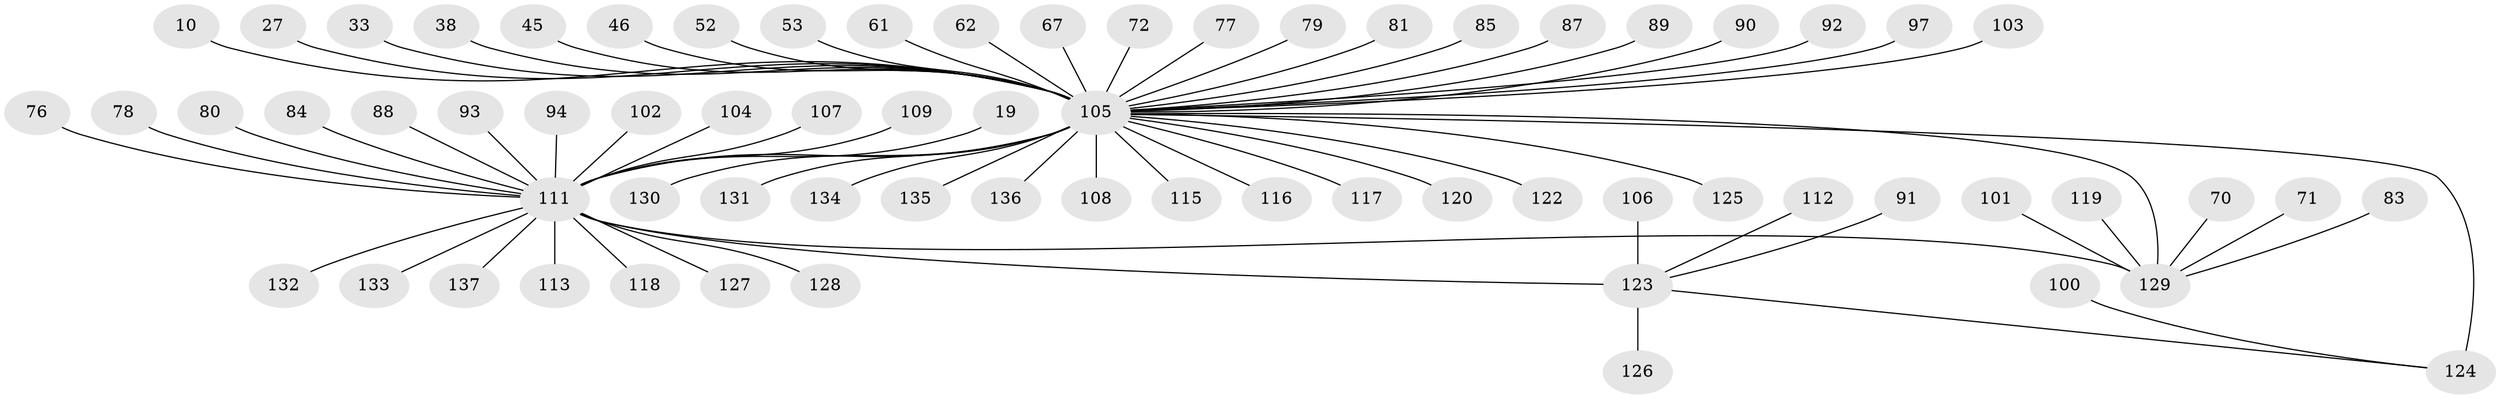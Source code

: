 // original degree distribution, {19: 0.0072992700729927005, 21: 0.0072992700729927005, 1: 0.5766423357664233, 17: 0.0072992700729927005, 4: 0.029197080291970802, 6: 0.0072992700729927005, 2: 0.20437956204379562, 5: 0.021897810218978103, 3: 0.10948905109489052, 7: 0.029197080291970802}
// Generated by graph-tools (version 1.1) at 2025/48/03/09/25 04:48:13]
// undirected, 68 vertices, 69 edges
graph export_dot {
graph [start="1"]
  node [color=gray90,style=filled];
  10;
  19;
  27 [super="+26"];
  33;
  38;
  45;
  46;
  52;
  53 [super="+7"];
  61;
  62;
  67;
  70;
  71;
  72 [super="+25"];
  76 [super="+8"];
  77 [super="+57"];
  78;
  79;
  80;
  81;
  83;
  84;
  85;
  87;
  88;
  89;
  90;
  91;
  92;
  93;
  94;
  97 [super="+56"];
  100;
  101;
  102;
  103 [super="+31"];
  104 [super="+96"];
  105 [super="+64+43+44+51"];
  106;
  107;
  108;
  109;
  111 [super="+12+74"];
  112;
  113 [super="+95+98"];
  115;
  116;
  117;
  118;
  119;
  120;
  122 [super="+48+99"];
  123 [super="+65+60+63+68+110"];
  124 [super="+75+114"];
  125;
  126;
  127;
  128;
  129 [super="+121+69"];
  130;
  131;
  132;
  133;
  134;
  135;
  136 [super="+36"];
  137 [super="+22+34"];
  10 -- 105;
  19 -- 111;
  27 -- 105;
  33 -- 105;
  38 -- 105;
  45 -- 105;
  46 -- 105;
  52 -- 105;
  53 -- 105;
  61 -- 105;
  62 -- 105;
  67 -- 105;
  70 -- 129;
  71 -- 129;
  72 -- 105;
  76 -- 111;
  77 -- 105;
  78 -- 111;
  79 -- 105;
  80 -- 111;
  81 -- 105;
  83 -- 129;
  84 -- 111;
  85 -- 105;
  87 -- 105;
  88 -- 111;
  89 -- 105;
  90 -- 105;
  91 -- 123;
  92 -- 105;
  93 -- 111;
  94 -- 111;
  97 -- 105;
  100 -- 124;
  101 -- 129;
  102 -- 111;
  103 -- 105;
  104 -- 111;
  105 -- 125;
  105 -- 131;
  105 -- 134;
  105 -- 135;
  105 -- 111 [weight=7];
  105 -- 130;
  105 -- 136;
  105 -- 108;
  105 -- 115;
  105 -- 116;
  105 -- 117;
  105 -- 120;
  105 -- 122;
  105 -- 124 [weight=4];
  105 -- 129 [weight=2];
  106 -- 123;
  107 -- 111;
  109 -- 111;
  111 -- 128;
  111 -- 132;
  111 -- 133;
  111 -- 137;
  111 -- 118;
  111 -- 127;
  111 -- 123 [weight=3];
  111 -- 129;
  111 -- 113;
  112 -- 123;
  119 -- 129;
  123 -- 126;
  123 -- 124;
}
